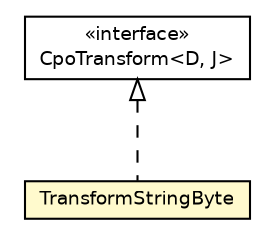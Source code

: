 #!/usr/local/bin/dot
#
# Class diagram 
# Generated by UmlGraph version 4.6 (http://www.spinellis.gr/sw/umlgraph)
#

digraph G {
	edge [fontname="Helvetica",fontsize=10,labelfontname="Helvetica",labelfontsize=10];
	node [fontname="Helvetica",fontsize=10,shape=plaintext];
	// org.synchronoss.cpo.transform.TransformStringByte
	c20505 [label=<<table border="0" cellborder="1" cellspacing="0" cellpadding="2" port="p" bgcolor="lemonChiffon" href="./TransformStringByte.html">
		<tr><td><table border="0" cellspacing="0" cellpadding="1">
			<tr><td> TransformStringByte </td></tr>
		</table></td></tr>
		</table>>, fontname="Helvetica", fontcolor="black", fontsize=9.0];
	// org.synchronoss.cpo.transform.CpoTransform<D, J>
	c20506 [label=<<table border="0" cellborder="1" cellspacing="0" cellpadding="2" port="p" href="./CpoTransform.html">
		<tr><td><table border="0" cellspacing="0" cellpadding="1">
			<tr><td> &laquo;interface&raquo; </td></tr>
			<tr><td> CpoTransform&lt;D, J&gt; </td></tr>
		</table></td></tr>
		</table>>, fontname="Helvetica", fontcolor="black", fontsize=9.0];
	//org.synchronoss.cpo.transform.TransformStringByte implements org.synchronoss.cpo.transform.CpoTransform<D, J>
	c20506:p -> c20505:p [dir=back,arrowtail=empty,style=dashed];
}

